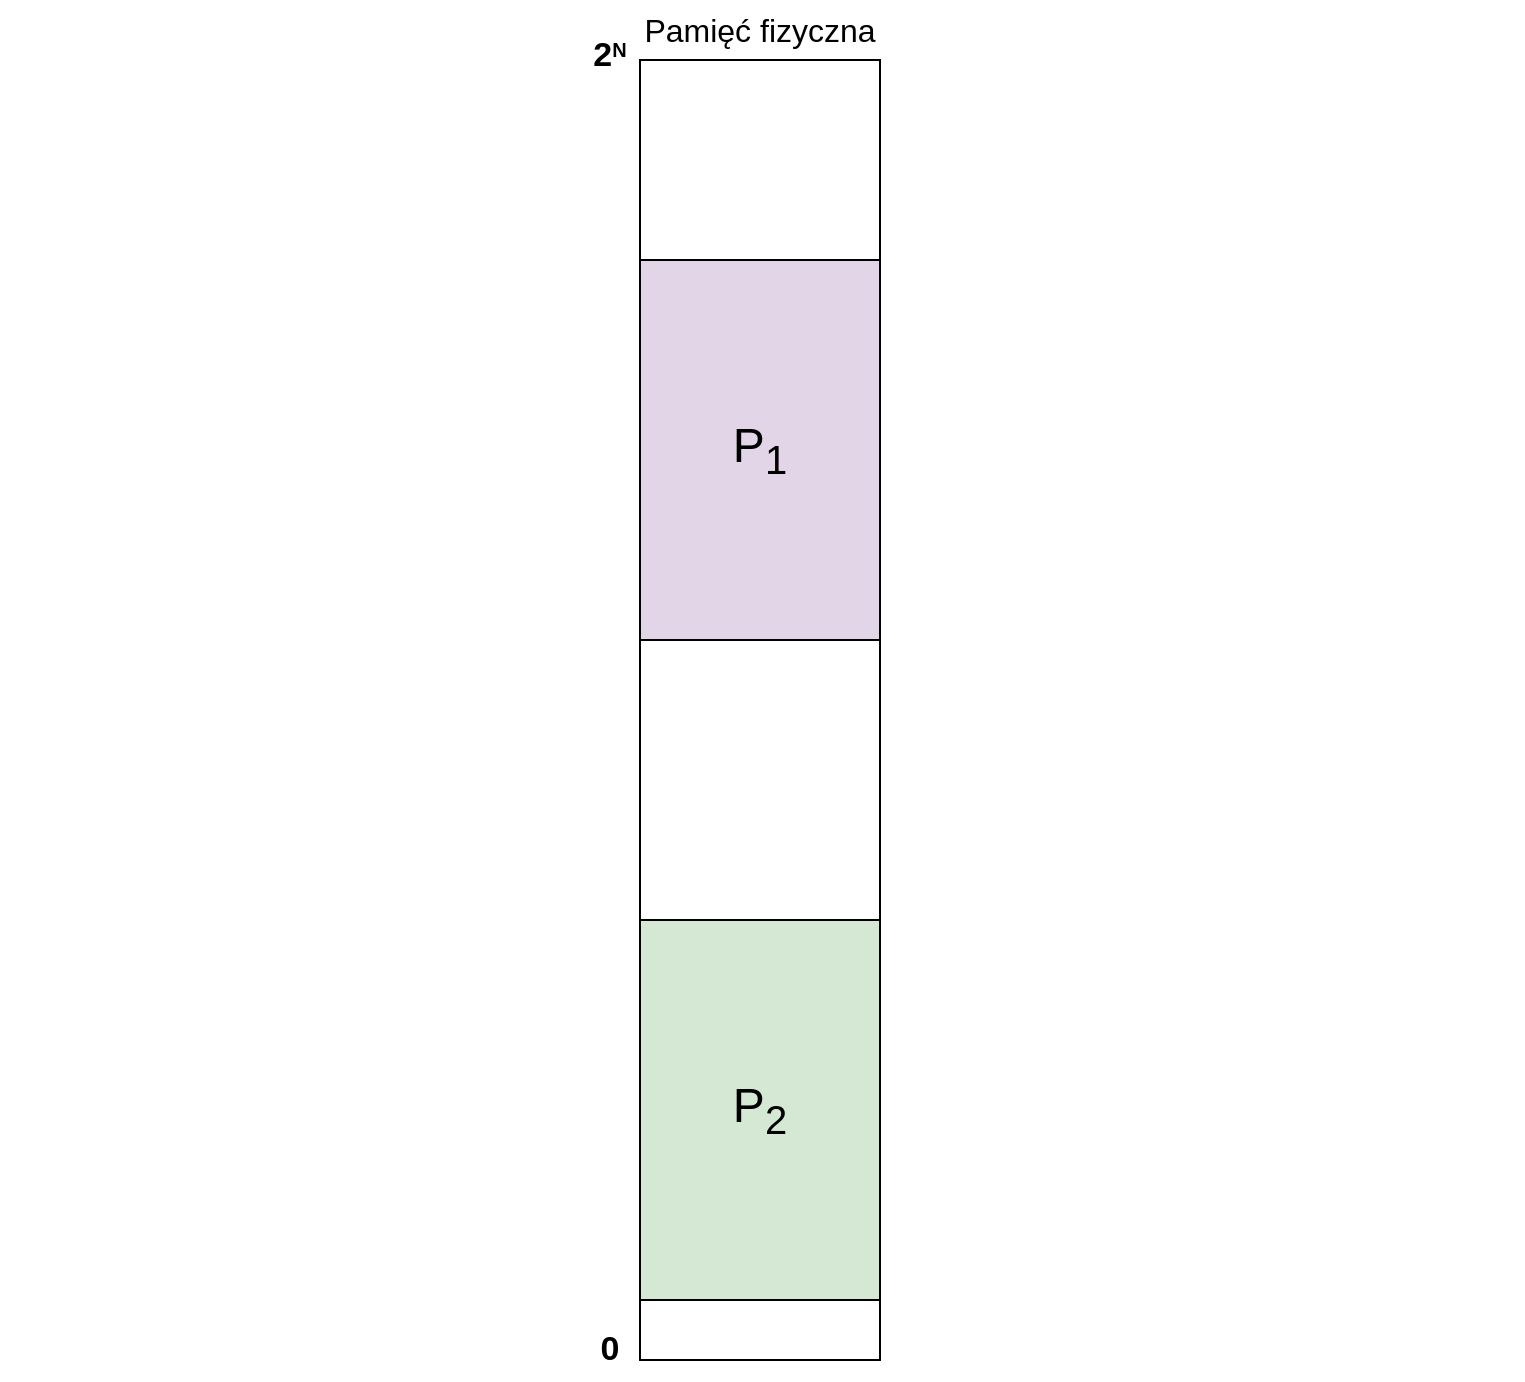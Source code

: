 <mxfile version="24.0.4" type="device">
  <diagram name="Page-1" id="bUzElv2l2GWEFmTksL0H">
    <mxGraphModel dx="584" dy="958" grid="1" gridSize="10" guides="1" tooltips="1" connect="1" arrows="1" fold="1" page="1" pageScale="1" pageWidth="850" pageHeight="1100" math="0" shadow="0">
      <root>
        <mxCell id="0" />
        <mxCell id="1" parent="0" />
        <mxCell id="QkMXo-uOz5fR3eblIkdU-6" value="" style="rounded=0;whiteSpace=wrap;html=1;strokeWidth=1;" parent="1" vertex="1">
          <mxGeometry x="1240" y="40" width="120" height="650" as="geometry" />
        </mxCell>
        <mxCell id="QkMXo-uOz5fR3eblIkdU-7" value="" style="rounded=0;whiteSpace=wrap;html=1;fillColor=#E1D5E7;fillStyle=auto;gradientColor=none;strokeWidth=1;" parent="1" vertex="1">
          <mxGeometry x="1240" y="140" width="120" height="190" as="geometry" />
        </mxCell>
        <mxCell id="QkMXo-uOz5fR3eblIkdU-8" value="" style="rounded=0;whiteSpace=wrap;html=1;fillColor=#D5E8D4;strokeWidth=1;fillStyle=auto;" parent="1" vertex="1">
          <mxGeometry x="1240" y="470" width="120" height="190" as="geometry" />
        </mxCell>
        <mxCell id="QkMXo-uOz5fR3eblIkdU-9" value="&lt;font style=&quot;font-size: 16px;&quot;&gt;Pamięć fizyczna&lt;/font&gt;" style="text;html=1;align=center;verticalAlign=middle;whiteSpace=wrap;rounded=0;" parent="1" vertex="1">
          <mxGeometry x="1240" y="10" width="120" height="30" as="geometry" />
        </mxCell>
        <mxCell id="QkMXo-uOz5fR3eblIkdU-10" value="&lt;font style=&quot;font-size: 24px;&quot;&gt;P&lt;sub&gt;1&lt;/sub&gt;&lt;/font&gt;" style="rounded=0;whiteSpace=wrap;html=1;fillColor=#E1D5E7;fillStyle=auto;gradientColor=none;strokeWidth=1;" parent="1" vertex="1">
          <mxGeometry x="1240" y="140" width="120" height="190" as="geometry" />
        </mxCell>
        <mxCell id="QkMXo-uOz5fR3eblIkdU-12" value="&lt;font style=&quot;font-size: 24px;&quot;&gt;P&lt;sub&gt;2&lt;/sub&gt;&lt;/font&gt;" style="rounded=0;whiteSpace=wrap;html=1;fillColor=#D5E8D4;strokeWidth=1;" parent="1" vertex="1">
          <mxGeometry x="1240" y="470" width="120" height="190" as="geometry" />
        </mxCell>
        <mxCell id="QkMXo-uOz5fR3eblIkdU-22" value="" style="endArrow=none;dashed=1;html=1;rounded=0;entryX=0;entryY=0;entryDx=0;entryDy=0;exitX=1;exitY=0;exitDx=0;exitDy=0;" parent="1" source="QkMXo-uOz5fR3eblIkdU-7" target="QkMXo-uOz5fR3eblIkdU-10" edge="1">
          <mxGeometry width="50" height="50" relative="1" as="geometry">
            <mxPoint x="1230" y="100" as="sourcePoint" />
            <mxPoint x="1090" y="100" as="targetPoint" />
          </mxGeometry>
        </mxCell>
        <mxCell id="QkMXo-uOz5fR3eblIkdU-23" value="" style="endArrow=none;dashed=1;html=1;rounded=0;entryX=0;entryY=1;entryDx=0;entryDy=0;exitX=1;exitY=1;exitDx=0;exitDy=0;" parent="1" source="QkMXo-uOz5fR3eblIkdU-7" target="QkMXo-uOz5fR3eblIkdU-10" edge="1">
          <mxGeometry width="50" height="50" relative="1" as="geometry">
            <mxPoint x="1230" y="360" as="sourcePoint" />
            <mxPoint x="1090" y="320" as="targetPoint" />
          </mxGeometry>
        </mxCell>
        <mxCell id="QkMXo-uOz5fR3eblIkdU-24" value="" style="endArrow=none;dashed=1;html=1;rounded=0;entryX=1;entryY=0;entryDx=0;entryDy=0;exitX=0;exitY=0;exitDx=0;exitDy=0;" parent="1" source="QkMXo-uOz5fR3eblIkdU-8" target="QkMXo-uOz5fR3eblIkdU-12" edge="1">
          <mxGeometry width="50" height="50" relative="1" as="geometry">
            <mxPoint x="1230" y="395" as="sourcePoint" />
            <mxPoint x="1090" y="355" as="targetPoint" />
          </mxGeometry>
        </mxCell>
        <mxCell id="QkMXo-uOz5fR3eblIkdU-25" value="" style="endArrow=none;dashed=1;html=1;rounded=0;entryX=1;entryY=1;entryDx=0;entryDy=0;exitX=0;exitY=1;exitDx=0;exitDy=0;" parent="1" source="QkMXo-uOz5fR3eblIkdU-8" target="QkMXo-uOz5fR3eblIkdU-12" edge="1">
          <mxGeometry width="50" height="50" relative="1" as="geometry">
            <mxPoint x="1250" y="480" as="sourcePoint" />
            <mxPoint x="1110" y="460" as="targetPoint" />
          </mxGeometry>
        </mxCell>
        <mxCell id="QkMXo-uOz5fR3eblIkdU-42" value="" style="endArrow=none;html=1;rounded=0;strokeColor=none;" parent="1" edge="1">
          <mxGeometry width="50" height="50" relative="1" as="geometry">
            <mxPoint x="920.43" y="640" as="sourcePoint" />
            <mxPoint x="920" y="40" as="targetPoint" />
          </mxGeometry>
        </mxCell>
        <mxCell id="ApAm6ha_IGB6OoukJDqG-1" value="&lt;font style=&quot;font-size: 17px;&quot;&gt;&lt;b&gt;0&lt;/b&gt;&lt;b&gt;&lt;br&gt;&lt;/b&gt;&lt;/font&gt;" style="text;html=1;align=center;verticalAlign=middle;whiteSpace=wrap;rounded=0;" parent="1" vertex="1">
          <mxGeometry x="1195" y="670" width="60" height="30" as="geometry" />
        </mxCell>
        <mxCell id="ApAm6ha_IGB6OoukJDqG-2" value="&lt;font style=&quot;font-size: 17px;&quot;&gt;&lt;b style=&quot;font-size: 17px;&quot;&gt;2&lt;/b&gt;&lt;/font&gt;&lt;font size=&quot;1&quot;&gt;&lt;b&gt;&lt;sup style=&quot;font-size: 10px;&quot;&gt;N&lt;/sup&gt;&lt;/b&gt;&lt;/font&gt;" style="text;html=1;align=center;verticalAlign=middle;whiteSpace=wrap;rounded=0;fontSize=17;" parent="1" vertex="1">
          <mxGeometry x="1195" y="23" width="60" height="30" as="geometry" />
        </mxCell>
        <mxCell id="ApAm6ha_IGB6OoukJDqG-3" value="" style="endArrow=none;html=1;rounded=0;strokeColor=none;" parent="1" edge="1">
          <mxGeometry width="50" height="50" relative="1" as="geometry">
            <mxPoint x="1680.43" y="650" as="sourcePoint" />
            <mxPoint x="1680" y="50" as="targetPoint" />
          </mxGeometry>
        </mxCell>
      </root>
    </mxGraphModel>
  </diagram>
</mxfile>
